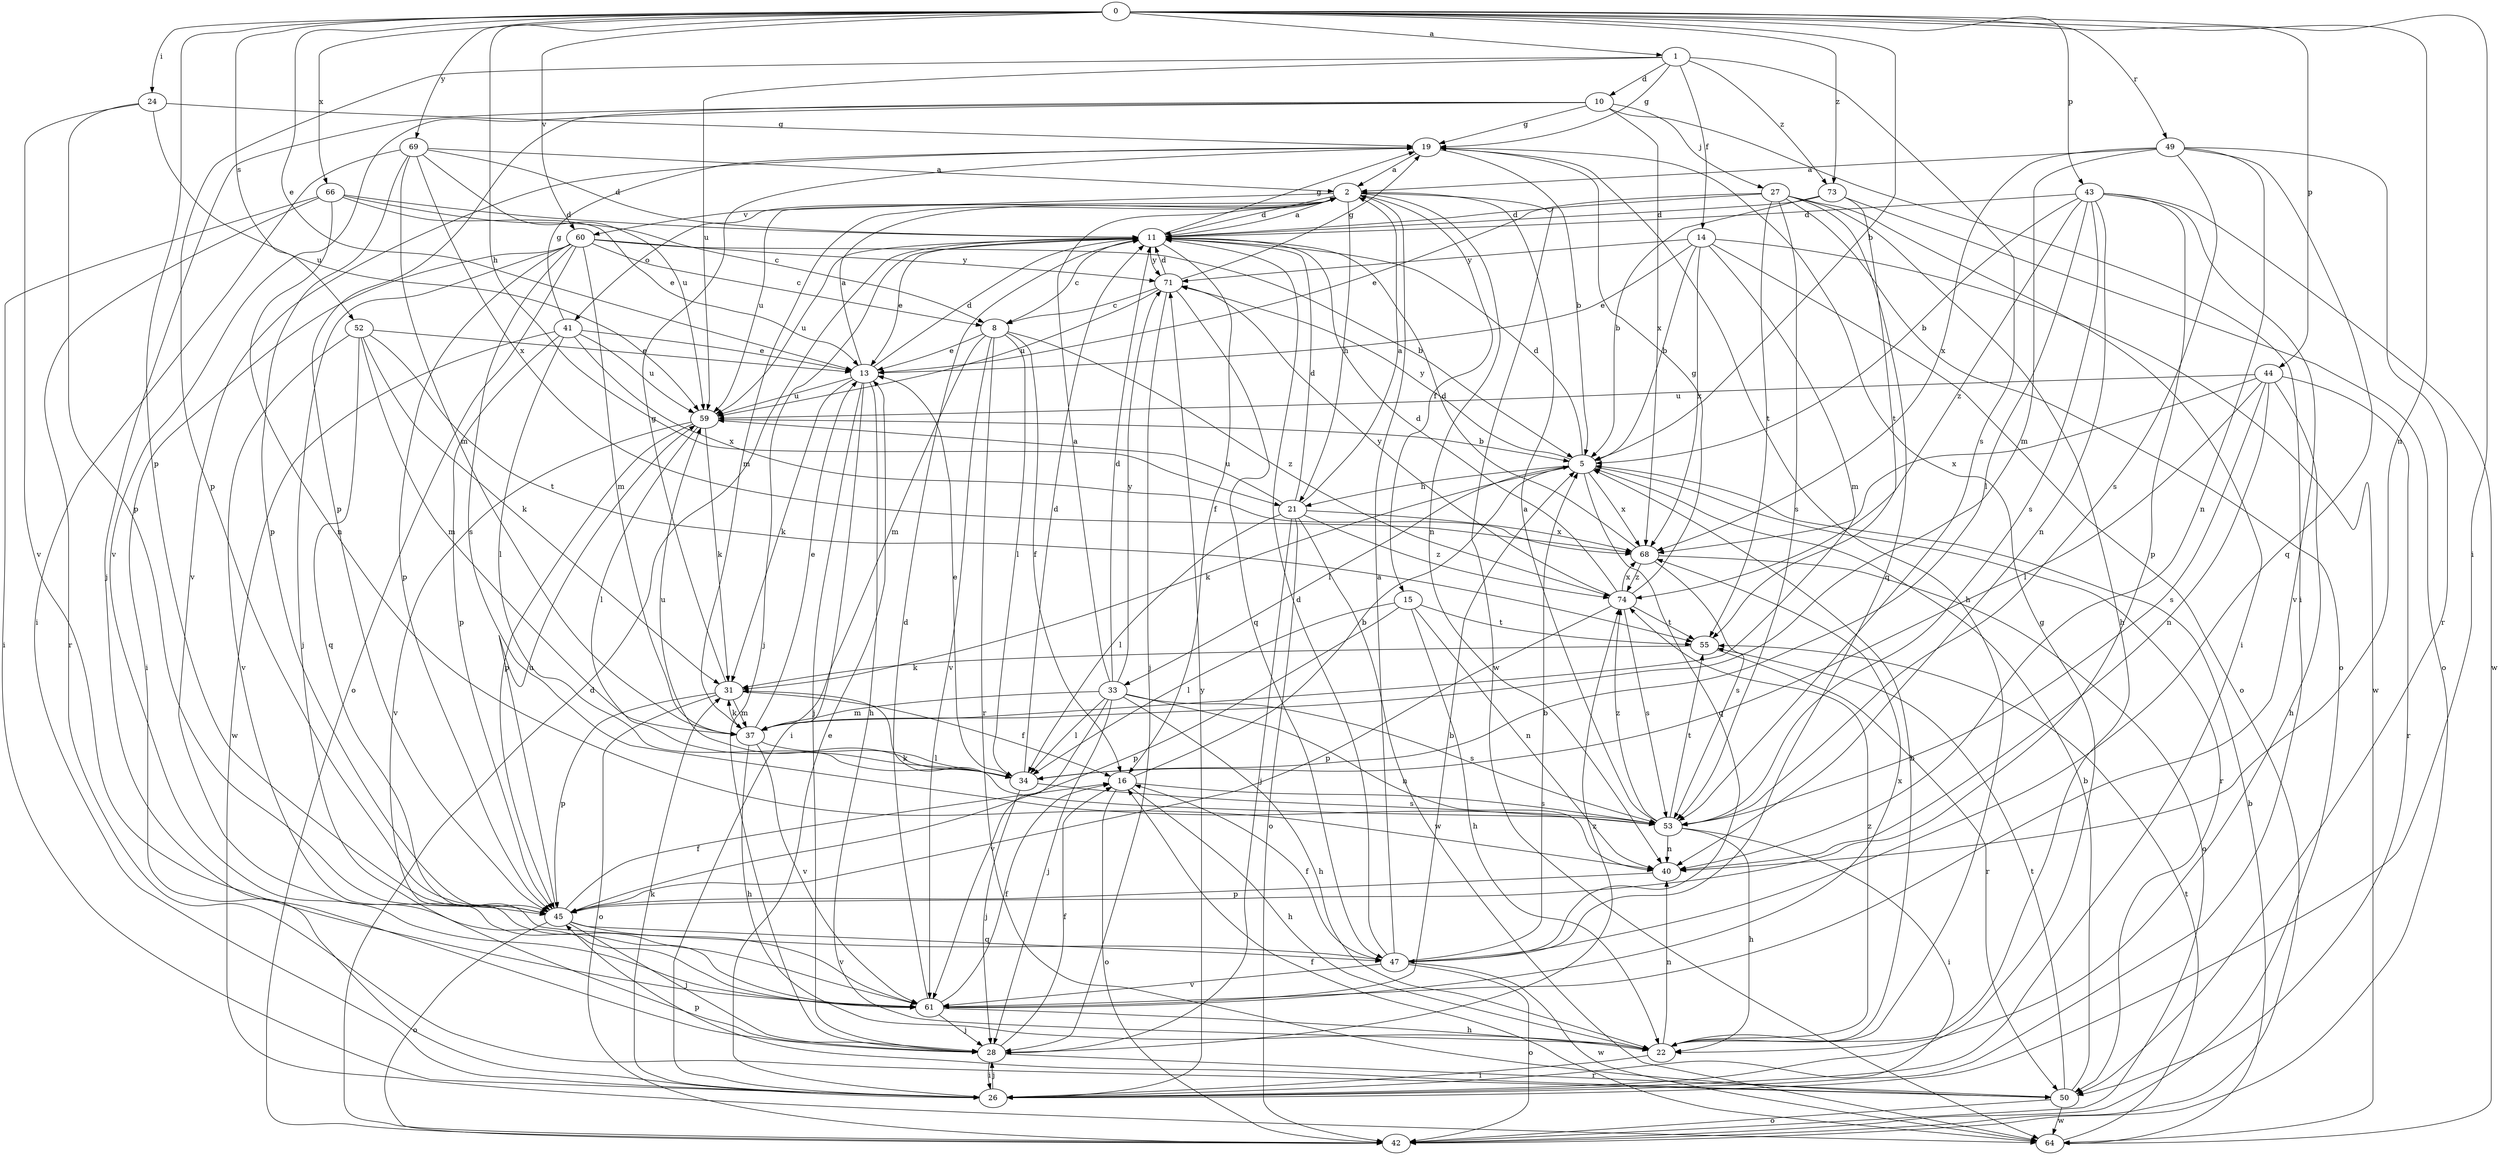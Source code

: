 strict digraph  {
0;
1;
2;
5;
8;
10;
11;
13;
14;
15;
16;
19;
21;
22;
24;
26;
27;
28;
31;
33;
34;
37;
40;
41;
42;
43;
44;
45;
47;
49;
50;
52;
53;
55;
59;
60;
61;
64;
66;
68;
69;
71;
73;
74;
0 -> 1  [label=a];
0 -> 5  [label=b];
0 -> 13  [label=e];
0 -> 21  [label=h];
0 -> 24  [label=i];
0 -> 26  [label=i];
0 -> 40  [label=n];
0 -> 43  [label=p];
0 -> 44  [label=p];
0 -> 45  [label=p];
0 -> 49  [label=r];
0 -> 52  [label=s];
0 -> 60  [label=v];
0 -> 66  [label=x];
0 -> 69  [label=y];
0 -> 73  [label=z];
1 -> 10  [label=d];
1 -> 14  [label=f];
1 -> 19  [label=g];
1 -> 45  [label=p];
1 -> 53  [label=s];
1 -> 59  [label=u];
1 -> 73  [label=z];
2 -> 11  [label=d];
2 -> 15  [label=f];
2 -> 21  [label=h];
2 -> 37  [label=m];
2 -> 40  [label=n];
2 -> 41  [label=o];
2 -> 59  [label=u];
2 -> 60  [label=v];
2 -> 64  [label=w];
5 -> 11  [label=d];
5 -> 21  [label=h];
5 -> 31  [label=k];
5 -> 33  [label=l];
5 -> 47  [label=q];
5 -> 50  [label=r];
5 -> 68  [label=x];
5 -> 71  [label=y];
8 -> 13  [label=e];
8 -> 16  [label=f];
8 -> 34  [label=l];
8 -> 37  [label=m];
8 -> 50  [label=r];
8 -> 61  [label=v];
8 -> 74  [label=z];
10 -> 19  [label=g];
10 -> 26  [label=i];
10 -> 27  [label=j];
10 -> 28  [label=j];
10 -> 45  [label=p];
10 -> 61  [label=v];
10 -> 68  [label=x];
11 -> 2  [label=a];
11 -> 8  [label=c];
11 -> 13  [label=e];
11 -> 16  [label=f];
11 -> 19  [label=g];
11 -> 28  [label=j];
11 -> 59  [label=u];
11 -> 71  [label=y];
13 -> 2  [label=a];
13 -> 11  [label=d];
13 -> 22  [label=h];
13 -> 26  [label=i];
13 -> 28  [label=j];
13 -> 31  [label=k];
13 -> 59  [label=u];
14 -> 5  [label=b];
14 -> 13  [label=e];
14 -> 37  [label=m];
14 -> 42  [label=o];
14 -> 64  [label=w];
14 -> 68  [label=x];
14 -> 71  [label=y];
15 -> 22  [label=h];
15 -> 34  [label=l];
15 -> 40  [label=n];
15 -> 45  [label=p];
15 -> 55  [label=t];
16 -> 5  [label=b];
16 -> 22  [label=h];
16 -> 42  [label=o];
16 -> 53  [label=s];
19 -> 2  [label=a];
19 -> 5  [label=b];
19 -> 22  [label=h];
19 -> 61  [label=v];
21 -> 2  [label=a];
21 -> 11  [label=d];
21 -> 28  [label=j];
21 -> 34  [label=l];
21 -> 42  [label=o];
21 -> 59  [label=u];
21 -> 64  [label=w];
21 -> 68  [label=x];
21 -> 74  [label=z];
22 -> 5  [label=b];
22 -> 26  [label=i];
22 -> 40  [label=n];
22 -> 74  [label=z];
24 -> 19  [label=g];
24 -> 45  [label=p];
24 -> 59  [label=u];
24 -> 61  [label=v];
26 -> 13  [label=e];
26 -> 19  [label=g];
26 -> 28  [label=j];
26 -> 31  [label=k];
26 -> 71  [label=y];
27 -> 11  [label=d];
27 -> 13  [label=e];
27 -> 22  [label=h];
27 -> 26  [label=i];
27 -> 42  [label=o];
27 -> 47  [label=q];
27 -> 53  [label=s];
27 -> 55  [label=t];
28 -> 16  [label=f];
28 -> 26  [label=i];
28 -> 50  [label=r];
28 -> 74  [label=z];
31 -> 16  [label=f];
31 -> 19  [label=g];
31 -> 37  [label=m];
31 -> 42  [label=o];
31 -> 45  [label=p];
33 -> 2  [label=a];
33 -> 11  [label=d];
33 -> 22  [label=h];
33 -> 28  [label=j];
33 -> 34  [label=l];
33 -> 37  [label=m];
33 -> 40  [label=n];
33 -> 53  [label=s];
33 -> 61  [label=v];
33 -> 71  [label=y];
34 -> 11  [label=d];
34 -> 13  [label=e];
34 -> 28  [label=j];
34 -> 53  [label=s];
34 -> 59  [label=u];
37 -> 13  [label=e];
37 -> 22  [label=h];
37 -> 31  [label=k];
37 -> 34  [label=l];
37 -> 61  [label=v];
40 -> 45  [label=p];
41 -> 13  [label=e];
41 -> 19  [label=g];
41 -> 34  [label=l];
41 -> 45  [label=p];
41 -> 59  [label=u];
41 -> 64  [label=w];
41 -> 68  [label=x];
42 -> 11  [label=d];
43 -> 5  [label=b];
43 -> 11  [label=d];
43 -> 34  [label=l];
43 -> 40  [label=n];
43 -> 45  [label=p];
43 -> 53  [label=s];
43 -> 61  [label=v];
43 -> 64  [label=w];
43 -> 74  [label=z];
44 -> 22  [label=h];
44 -> 34  [label=l];
44 -> 40  [label=n];
44 -> 50  [label=r];
44 -> 53  [label=s];
44 -> 59  [label=u];
44 -> 68  [label=x];
45 -> 16  [label=f];
45 -> 28  [label=j];
45 -> 42  [label=o];
45 -> 47  [label=q];
45 -> 59  [label=u];
45 -> 61  [label=v];
47 -> 2  [label=a];
47 -> 5  [label=b];
47 -> 11  [label=d];
47 -> 16  [label=f];
47 -> 42  [label=o];
47 -> 61  [label=v];
47 -> 64  [label=w];
49 -> 2  [label=a];
49 -> 37  [label=m];
49 -> 40  [label=n];
49 -> 47  [label=q];
49 -> 50  [label=r];
49 -> 53  [label=s];
49 -> 68  [label=x];
50 -> 5  [label=b];
50 -> 42  [label=o];
50 -> 45  [label=p];
50 -> 55  [label=t];
50 -> 64  [label=w];
52 -> 13  [label=e];
52 -> 31  [label=k];
52 -> 37  [label=m];
52 -> 47  [label=q];
52 -> 55  [label=t];
52 -> 61  [label=v];
53 -> 2  [label=a];
53 -> 22  [label=h];
53 -> 26  [label=i];
53 -> 31  [label=k];
53 -> 40  [label=n];
53 -> 55  [label=t];
53 -> 74  [label=z];
55 -> 31  [label=k];
55 -> 50  [label=r];
59 -> 5  [label=b];
59 -> 31  [label=k];
59 -> 34  [label=l];
59 -> 45  [label=p];
59 -> 61  [label=v];
60 -> 5  [label=b];
60 -> 8  [label=c];
60 -> 26  [label=i];
60 -> 28  [label=j];
60 -> 37  [label=m];
60 -> 42  [label=o];
60 -> 45  [label=p];
60 -> 53  [label=s];
60 -> 71  [label=y];
61 -> 5  [label=b];
61 -> 11  [label=d];
61 -> 16  [label=f];
61 -> 22  [label=h];
61 -> 28  [label=j];
61 -> 68  [label=x];
64 -> 5  [label=b];
64 -> 16  [label=f];
64 -> 55  [label=t];
66 -> 8  [label=c];
66 -> 11  [label=d];
66 -> 13  [label=e];
66 -> 26  [label=i];
66 -> 40  [label=n];
66 -> 50  [label=r];
68 -> 11  [label=d];
68 -> 42  [label=o];
68 -> 53  [label=s];
68 -> 74  [label=z];
69 -> 2  [label=a];
69 -> 11  [label=d];
69 -> 26  [label=i];
69 -> 37  [label=m];
69 -> 45  [label=p];
69 -> 59  [label=u];
69 -> 68  [label=x];
71 -> 8  [label=c];
71 -> 11  [label=d];
71 -> 19  [label=g];
71 -> 28  [label=j];
71 -> 47  [label=q];
71 -> 59  [label=u];
73 -> 5  [label=b];
73 -> 11  [label=d];
73 -> 42  [label=o];
73 -> 55  [label=t];
74 -> 11  [label=d];
74 -> 19  [label=g];
74 -> 45  [label=p];
74 -> 53  [label=s];
74 -> 55  [label=t];
74 -> 68  [label=x];
74 -> 71  [label=y];
}
